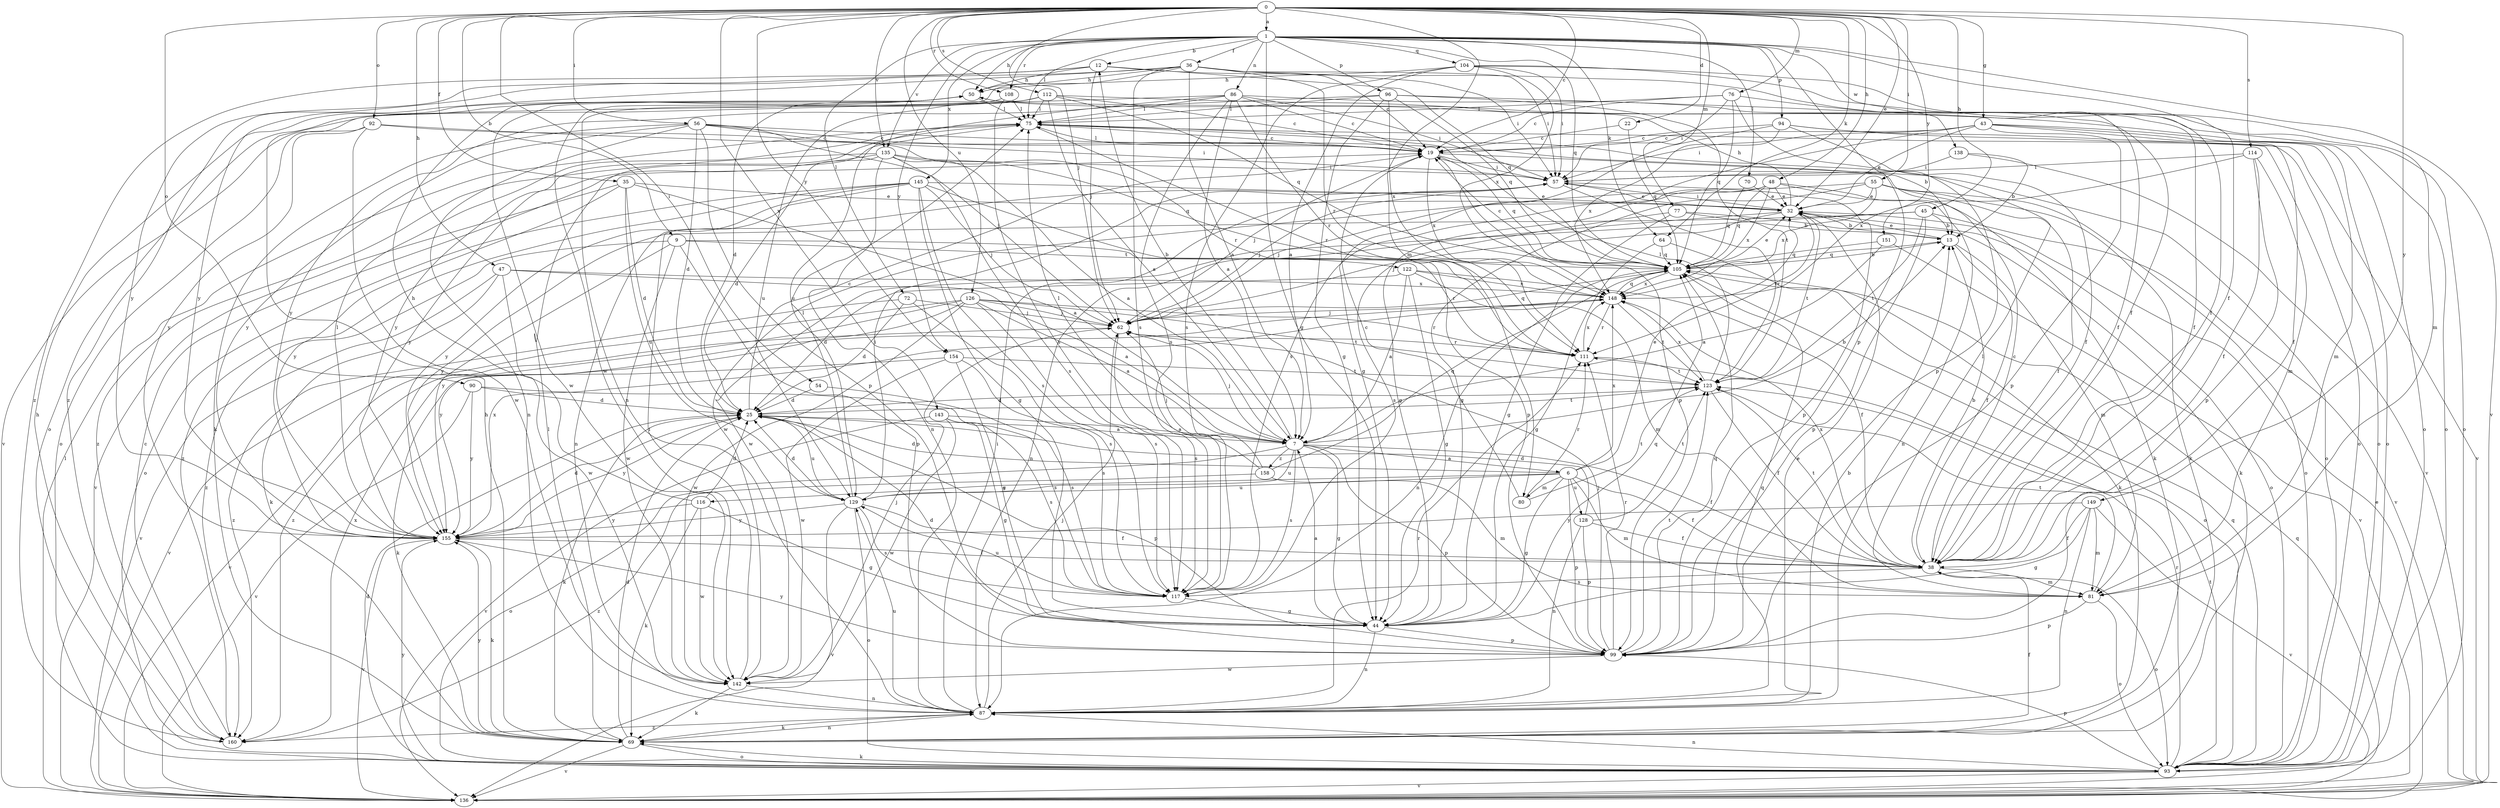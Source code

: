 strict digraph  {
0;
1;
6;
7;
9;
12;
13;
19;
22;
25;
32;
35;
36;
38;
43;
44;
45;
47;
48;
50;
54;
55;
56;
57;
62;
64;
69;
70;
72;
75;
76;
77;
80;
81;
86;
87;
90;
92;
93;
94;
96;
99;
104;
105;
108;
111;
112;
114;
116;
117;
122;
123;
126;
128;
129;
135;
136;
138;
142;
143;
145;
148;
149;
151;
154;
155;
158;
160;
0 -> 1  [label=a];
0 -> 9  [label=b];
0 -> 19  [label=c];
0 -> 22  [label=d];
0 -> 32  [label=e];
0 -> 35  [label=f];
0 -> 43  [label=g];
0 -> 45  [label=h];
0 -> 47  [label=h];
0 -> 48  [label=h];
0 -> 54  [label=i];
0 -> 55  [label=i];
0 -> 56  [label=i];
0 -> 62  [label=j];
0 -> 64  [label=k];
0 -> 76  [label=m];
0 -> 77  [label=m];
0 -> 80  [label=m];
0 -> 90  [label=o];
0 -> 92  [label=o];
0 -> 108  [label=r];
0 -> 112  [label=s];
0 -> 114  [label=s];
0 -> 126  [label=u];
0 -> 135  [label=v];
0 -> 143  [label=x];
0 -> 149  [label=y];
0 -> 151  [label=y];
0 -> 154  [label=y];
1 -> 12  [label=b];
1 -> 36  [label=f];
1 -> 38  [label=f];
1 -> 44  [label=g];
1 -> 50  [label=h];
1 -> 64  [label=k];
1 -> 70  [label=l];
1 -> 72  [label=l];
1 -> 75  [label=l];
1 -> 86  [label=n];
1 -> 94  [label=p];
1 -> 96  [label=p];
1 -> 99  [label=p];
1 -> 104  [label=q];
1 -> 105  [label=q];
1 -> 108  [label=r];
1 -> 135  [label=v];
1 -> 136  [label=v];
1 -> 138  [label=w];
1 -> 145  [label=x];
1 -> 154  [label=y];
6 -> 25  [label=d];
6 -> 32  [label=e];
6 -> 38  [label=f];
6 -> 44  [label=g];
6 -> 80  [label=m];
6 -> 81  [label=m];
6 -> 99  [label=p];
6 -> 116  [label=s];
6 -> 128  [label=u];
6 -> 129  [label=u];
6 -> 148  [label=x];
7 -> 6  [label=a];
7 -> 12  [label=b];
7 -> 13  [label=b];
7 -> 38  [label=f];
7 -> 44  [label=g];
7 -> 62  [label=j];
7 -> 93  [label=o];
7 -> 99  [label=p];
7 -> 117  [label=s];
7 -> 129  [label=u];
7 -> 158  [label=z];
9 -> 99  [label=p];
9 -> 111  [label=r];
9 -> 122  [label=t];
9 -> 142  [label=w];
9 -> 155  [label=y];
9 -> 160  [label=z];
12 -> 50  [label=h];
12 -> 57  [label=i];
12 -> 62  [label=j];
12 -> 105  [label=q];
12 -> 155  [label=y];
12 -> 160  [label=z];
13 -> 32  [label=e];
13 -> 38  [label=f];
13 -> 81  [label=m];
13 -> 105  [label=q];
19 -> 57  [label=i];
19 -> 62  [label=j];
19 -> 75  [label=l];
19 -> 93  [label=o];
19 -> 99  [label=p];
19 -> 105  [label=q];
19 -> 148  [label=x];
22 -> 19  [label=c];
22 -> 105  [label=q];
25 -> 7  [label=a];
25 -> 19  [label=c];
25 -> 69  [label=k];
25 -> 99  [label=p];
25 -> 123  [label=t];
25 -> 129  [label=u];
25 -> 155  [label=y];
32 -> 13  [label=b];
32 -> 50  [label=h];
32 -> 57  [label=i];
32 -> 62  [label=j];
32 -> 87  [label=n];
32 -> 93  [label=o];
32 -> 111  [label=r];
32 -> 123  [label=t];
35 -> 7  [label=a];
35 -> 25  [label=d];
35 -> 32  [label=e];
35 -> 129  [label=u];
35 -> 136  [label=v];
35 -> 155  [label=y];
36 -> 7  [label=a];
36 -> 19  [label=c];
36 -> 38  [label=f];
36 -> 50  [label=h];
36 -> 57  [label=i];
36 -> 111  [label=r];
36 -> 117  [label=s];
36 -> 142  [label=w];
36 -> 155  [label=y];
36 -> 160  [label=z];
38 -> 13  [label=b];
38 -> 19  [label=c];
38 -> 81  [label=m];
38 -> 93  [label=o];
38 -> 117  [label=s];
38 -> 123  [label=t];
38 -> 148  [label=x];
43 -> 19  [label=c];
43 -> 32  [label=e];
43 -> 38  [label=f];
43 -> 57  [label=i];
43 -> 81  [label=m];
43 -> 93  [label=o];
43 -> 99  [label=p];
43 -> 117  [label=s];
44 -> 7  [label=a];
44 -> 25  [label=d];
44 -> 87  [label=n];
44 -> 99  [label=p];
44 -> 105  [label=q];
45 -> 13  [label=b];
45 -> 99  [label=p];
45 -> 123  [label=t];
45 -> 136  [label=v];
45 -> 142  [label=w];
45 -> 155  [label=y];
47 -> 7  [label=a];
47 -> 69  [label=k];
47 -> 136  [label=v];
47 -> 142  [label=w];
47 -> 148  [label=x];
48 -> 32  [label=e];
48 -> 44  [label=g];
48 -> 62  [label=j];
48 -> 69  [label=k];
48 -> 87  [label=n];
48 -> 105  [label=q];
48 -> 148  [label=x];
50 -> 75  [label=l];
50 -> 93  [label=o];
50 -> 142  [label=w];
54 -> 25  [label=d];
54 -> 117  [label=s];
55 -> 32  [label=e];
55 -> 38  [label=f];
55 -> 44  [label=g];
55 -> 69  [label=k];
55 -> 93  [label=o];
55 -> 142  [label=w];
55 -> 148  [label=x];
56 -> 13  [label=b];
56 -> 19  [label=c];
56 -> 25  [label=d];
56 -> 57  [label=i];
56 -> 62  [label=j];
56 -> 69  [label=k];
56 -> 87  [label=n];
56 -> 99  [label=p];
56 -> 155  [label=y];
57 -> 32  [label=e];
57 -> 62  [label=j];
57 -> 99  [label=p];
57 -> 123  [label=t];
62 -> 105  [label=q];
62 -> 111  [label=r];
62 -> 117  [label=s];
62 -> 136  [label=v];
64 -> 44  [label=g];
64 -> 69  [label=k];
64 -> 105  [label=q];
69 -> 25  [label=d];
69 -> 38  [label=f];
69 -> 50  [label=h];
69 -> 75  [label=l];
69 -> 87  [label=n];
69 -> 93  [label=o];
69 -> 136  [label=v];
69 -> 155  [label=y];
70 -> 32  [label=e];
70 -> 105  [label=q];
72 -> 25  [label=d];
72 -> 62  [label=j];
72 -> 117  [label=s];
72 -> 160  [label=z];
75 -> 19  [label=c];
75 -> 93  [label=o];
75 -> 111  [label=r];
75 -> 155  [label=y];
76 -> 19  [label=c];
76 -> 38  [label=f];
76 -> 57  [label=i];
76 -> 75  [label=l];
76 -> 99  [label=p];
76 -> 105  [label=q];
77 -> 13  [label=b];
77 -> 44  [label=g];
77 -> 69  [label=k];
77 -> 117  [label=s];
80 -> 19  [label=c];
80 -> 111  [label=r];
80 -> 123  [label=t];
81 -> 75  [label=l];
81 -> 93  [label=o];
81 -> 99  [label=p];
81 -> 123  [label=t];
86 -> 7  [label=a];
86 -> 19  [label=c];
86 -> 57  [label=i];
86 -> 75  [label=l];
86 -> 93  [label=o];
86 -> 111  [label=r];
86 -> 117  [label=s];
86 -> 129  [label=u];
86 -> 136  [label=v];
87 -> 13  [label=b];
87 -> 32  [label=e];
87 -> 57  [label=i];
87 -> 62  [label=j];
87 -> 69  [label=k];
87 -> 105  [label=q];
87 -> 111  [label=r];
87 -> 129  [label=u];
87 -> 160  [label=z];
90 -> 25  [label=d];
90 -> 117  [label=s];
90 -> 136  [label=v];
90 -> 155  [label=y];
92 -> 19  [label=c];
92 -> 93  [label=o];
92 -> 111  [label=r];
92 -> 142  [label=w];
92 -> 155  [label=y];
93 -> 25  [label=d];
93 -> 69  [label=k];
93 -> 87  [label=n];
93 -> 99  [label=p];
93 -> 105  [label=q];
93 -> 111  [label=r];
93 -> 123  [label=t];
93 -> 136  [label=v];
93 -> 155  [label=y];
94 -> 19  [label=c];
94 -> 38  [label=f];
94 -> 44  [label=g];
94 -> 93  [label=o];
94 -> 136  [label=v];
94 -> 148  [label=x];
96 -> 44  [label=g];
96 -> 75  [label=l];
96 -> 93  [label=o];
96 -> 105  [label=q];
96 -> 123  [label=t];
96 -> 148  [label=x];
96 -> 155  [label=y];
99 -> 62  [label=j];
99 -> 105  [label=q];
99 -> 111  [label=r];
99 -> 123  [label=t];
99 -> 142  [label=w];
99 -> 155  [label=y];
104 -> 7  [label=a];
104 -> 38  [label=f];
104 -> 50  [label=h];
104 -> 57  [label=i];
104 -> 81  [label=m];
104 -> 117  [label=s];
104 -> 148  [label=x];
105 -> 13  [label=b];
105 -> 19  [label=c];
105 -> 32  [label=e];
105 -> 87  [label=n];
105 -> 93  [label=o];
105 -> 148  [label=x];
108 -> 75  [label=l];
108 -> 87  [label=n];
108 -> 117  [label=s];
111 -> 123  [label=t];
111 -> 148  [label=x];
112 -> 7  [label=a];
112 -> 19  [label=c];
112 -> 25  [label=d];
112 -> 38  [label=f];
112 -> 75  [label=l];
112 -> 93  [label=o];
112 -> 105  [label=q];
112 -> 129  [label=u];
114 -> 38  [label=f];
114 -> 57  [label=i];
114 -> 81  [label=m];
114 -> 99  [label=p];
114 -> 148  [label=x];
116 -> 25  [label=d];
116 -> 44  [label=g];
116 -> 50  [label=h];
116 -> 69  [label=k];
116 -> 142  [label=w];
116 -> 155  [label=y];
117 -> 44  [label=g];
117 -> 129  [label=u];
122 -> 7  [label=a];
122 -> 25  [label=d];
122 -> 38  [label=f];
122 -> 44  [label=g];
122 -> 81  [label=m];
122 -> 148  [label=x];
123 -> 25  [label=d];
123 -> 38  [label=f];
123 -> 75  [label=l];
123 -> 148  [label=x];
126 -> 7  [label=a];
126 -> 62  [label=j];
126 -> 111  [label=r];
126 -> 117  [label=s];
126 -> 123  [label=t];
126 -> 136  [label=v];
126 -> 142  [label=w];
126 -> 155  [label=y];
126 -> 160  [label=z];
128 -> 25  [label=d];
128 -> 38  [label=f];
128 -> 87  [label=n];
128 -> 99  [label=p];
128 -> 123  [label=t];
129 -> 25  [label=d];
129 -> 38  [label=f];
129 -> 57  [label=i];
129 -> 75  [label=l];
129 -> 93  [label=o];
129 -> 117  [label=s];
129 -> 136  [label=v];
129 -> 155  [label=y];
135 -> 7  [label=a];
135 -> 25  [label=d];
135 -> 57  [label=i];
135 -> 87  [label=n];
135 -> 105  [label=q];
135 -> 117  [label=s];
135 -> 155  [label=y];
135 -> 160  [label=z];
136 -> 32  [label=e];
136 -> 75  [label=l];
136 -> 105  [label=q];
138 -> 13  [label=b];
138 -> 57  [label=i];
138 -> 136  [label=v];
142 -> 57  [label=i];
142 -> 62  [label=j];
142 -> 69  [label=k];
142 -> 87  [label=n];
143 -> 7  [label=a];
143 -> 44  [label=g];
143 -> 117  [label=s];
143 -> 136  [label=v];
143 -> 142  [label=w];
145 -> 32  [label=e];
145 -> 44  [label=g];
145 -> 62  [label=j];
145 -> 87  [label=n];
145 -> 93  [label=o];
145 -> 99  [label=p];
145 -> 117  [label=s];
145 -> 155  [label=y];
145 -> 160  [label=z];
148 -> 62  [label=j];
148 -> 105  [label=q];
148 -> 111  [label=r];
148 -> 123  [label=t];
149 -> 38  [label=f];
149 -> 44  [label=g];
149 -> 81  [label=m];
149 -> 87  [label=n];
149 -> 136  [label=v];
149 -> 155  [label=y];
151 -> 7  [label=a];
151 -> 105  [label=q];
151 -> 136  [label=v];
154 -> 44  [label=g];
154 -> 69  [label=k];
154 -> 117  [label=s];
154 -> 123  [label=t];
154 -> 142  [label=w];
155 -> 25  [label=d];
155 -> 38  [label=f];
155 -> 69  [label=k];
155 -> 75  [label=l];
155 -> 136  [label=v];
155 -> 148  [label=x];
158 -> 62  [label=j];
158 -> 75  [label=l];
158 -> 81  [label=m];
158 -> 105  [label=q];
158 -> 160  [label=z];
160 -> 19  [label=c];
160 -> 50  [label=h];
160 -> 148  [label=x];
}

